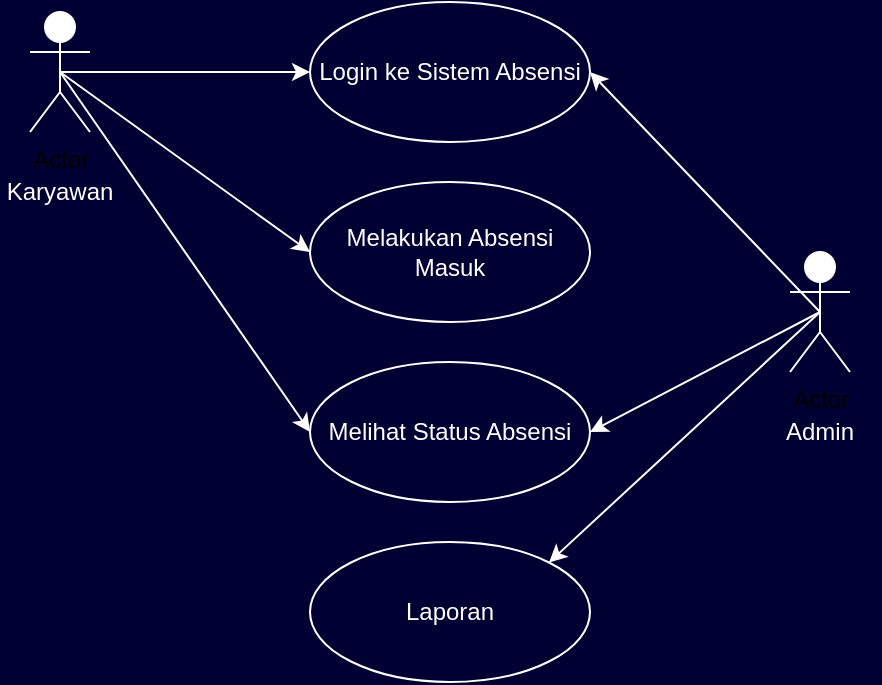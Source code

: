<mxfile version="24.6.4" type="github">
  <diagram name="Page-1" id="2a3gpErm6bLf1OemIHCE">
    <mxGraphModel dx="832" dy="491" grid="1" gridSize="10" guides="1" tooltips="1" connect="1" arrows="1" fold="1" page="1" pageScale="1" pageWidth="850" pageHeight="1100" background="#000033" math="0" shadow="0">
      <root>
        <mxCell id="0" />
        <mxCell id="1" parent="0" />
        <mxCell id="e9vYoj8Nw3x00wDfCbsL-23" style="rounded=0;orthogonalLoop=1;jettySize=auto;html=1;exitX=0.5;exitY=0.5;exitDx=0;exitDy=0;exitPerimeter=0;entryX=0;entryY=0.5;entryDx=0;entryDy=0;strokeColor=#FFFFFF;" parent="1" source="e9vYoj8Nw3x00wDfCbsL-1" target="e9vYoj8Nw3x00wDfCbsL-7" edge="1">
          <mxGeometry relative="1" as="geometry" />
        </mxCell>
        <mxCell id="e9vYoj8Nw3x00wDfCbsL-24" style="rounded=0;orthogonalLoop=1;jettySize=auto;html=1;exitX=0.5;exitY=0.5;exitDx=0;exitDy=0;exitPerimeter=0;entryX=0;entryY=0.5;entryDx=0;entryDy=0;strokeColor=#FFFFFF;" parent="1" source="e9vYoj8Nw3x00wDfCbsL-1" target="e9vYoj8Nw3x00wDfCbsL-9" edge="1">
          <mxGeometry relative="1" as="geometry" />
        </mxCell>
        <mxCell id="e9vYoj8Nw3x00wDfCbsL-25" style="rounded=0;orthogonalLoop=1;jettySize=auto;html=1;exitX=0.5;exitY=0.5;exitDx=0;exitDy=0;exitPerimeter=0;entryX=0;entryY=0.5;entryDx=0;entryDy=0;strokeColor=#FFFFFF;" parent="1" source="e9vYoj8Nw3x00wDfCbsL-1" target="e9vYoj8Nw3x00wDfCbsL-10" edge="1">
          <mxGeometry relative="1" as="geometry" />
        </mxCell>
        <mxCell id="e9vYoj8Nw3x00wDfCbsL-1" value="Actor" style="shape=umlActor;verticalLabelPosition=bottom;verticalAlign=top;html=1;strokeColor=#FFFFFF;" parent="1" vertex="1">
          <mxGeometry x="160" y="75" width="30" height="60" as="geometry" />
        </mxCell>
        <mxCell id="e9vYoj8Nw3x00wDfCbsL-21" style="rounded=0;orthogonalLoop=1;jettySize=auto;html=1;exitX=0.5;exitY=0.5;exitDx=0;exitDy=0;exitPerimeter=0;entryX=1;entryY=0.5;entryDx=0;entryDy=0;strokeColor=#FFFFFF;" parent="1" source="e9vYoj8Nw3x00wDfCbsL-2" target="e9vYoj8Nw3x00wDfCbsL-7" edge="1">
          <mxGeometry relative="1" as="geometry" />
        </mxCell>
        <mxCell id="e9vYoj8Nw3x00wDfCbsL-22" style="rounded=0;orthogonalLoop=1;jettySize=auto;html=1;exitX=0.5;exitY=0.5;exitDx=0;exitDy=0;exitPerimeter=0;entryX=1;entryY=0.5;entryDx=0;entryDy=0;strokeColor=#FFFFFF;" parent="1" source="e9vYoj8Nw3x00wDfCbsL-2" target="e9vYoj8Nw3x00wDfCbsL-10" edge="1">
          <mxGeometry relative="1" as="geometry" />
        </mxCell>
        <mxCell id="e9vYoj8Nw3x00wDfCbsL-27" style="rounded=0;orthogonalLoop=1;jettySize=auto;html=1;exitX=0.5;exitY=0.5;exitDx=0;exitDy=0;exitPerimeter=0;entryX=1;entryY=0;entryDx=0;entryDy=0;strokeColor=#FFFFFF;" parent="1" source="e9vYoj8Nw3x00wDfCbsL-2" target="e9vYoj8Nw3x00wDfCbsL-26" edge="1">
          <mxGeometry relative="1" as="geometry" />
        </mxCell>
        <mxCell id="e9vYoj8Nw3x00wDfCbsL-2" value="Actor" style="shape=umlActor;verticalLabelPosition=bottom;verticalAlign=top;html=1;strokeColor=#FFFFFF;" parent="1" vertex="1">
          <mxGeometry x="540" y="195" width="30" height="60" as="geometry" />
        </mxCell>
        <mxCell id="e9vYoj8Nw3x00wDfCbsL-7" value="&lt;font color=&quot;#ffffff&quot;&gt;Login ke Sistem Absensi&lt;/font&gt;" style="ellipse;whiteSpace=wrap;html=1;strokeColor=#FFFFFF;fillColor=none;" parent="1" vertex="1">
          <mxGeometry x="300" y="70" width="140" height="70" as="geometry" />
        </mxCell>
        <mxCell id="e9vYoj8Nw3x00wDfCbsL-9" value="&lt;font color=&quot;#ffffff&quot;&gt;Melakukan Absensi Masuk&lt;/font&gt;" style="ellipse;whiteSpace=wrap;html=1;strokeColor=#FFFFFF;fillColor=none;" parent="1" vertex="1">
          <mxGeometry x="300" y="160" width="140" height="70" as="geometry" />
        </mxCell>
        <mxCell id="e9vYoj8Nw3x00wDfCbsL-10" value="&lt;font color=&quot;#ffffff&quot;&gt;Melihat Status Absensi&lt;/font&gt;" style="ellipse;whiteSpace=wrap;html=1;strokeColor=#FFFFFF;fillColor=none;" parent="1" vertex="1">
          <mxGeometry x="300" y="250" width="140" height="70" as="geometry" />
        </mxCell>
        <mxCell id="e9vYoj8Nw3x00wDfCbsL-18" value="&lt;font color=&quot;#ffffff&quot;&gt;Karyawan&lt;/font&gt;" style="text;html=1;align=center;verticalAlign=middle;whiteSpace=wrap;rounded=0;" parent="1" vertex="1">
          <mxGeometry x="145" y="150" width="60" height="30" as="geometry" />
        </mxCell>
        <mxCell id="e9vYoj8Nw3x00wDfCbsL-19" value="&lt;font color=&quot;#ffffff&quot;&gt;Admin&lt;/font&gt;" style="text;html=1;align=center;verticalAlign=middle;whiteSpace=wrap;rounded=0;" parent="1" vertex="1">
          <mxGeometry x="525" y="270" width="60" height="30" as="geometry" />
        </mxCell>
        <mxCell id="e9vYoj8Nw3x00wDfCbsL-26" value="&lt;font color=&quot;#ffffff&quot;&gt;Laporan&lt;/font&gt;" style="ellipse;whiteSpace=wrap;html=1;strokeColor=#FFFFFF;fillColor=none;" parent="1" vertex="1">
          <mxGeometry x="300" y="340" width="140" height="70" as="geometry" />
        </mxCell>
      </root>
    </mxGraphModel>
  </diagram>
</mxfile>
